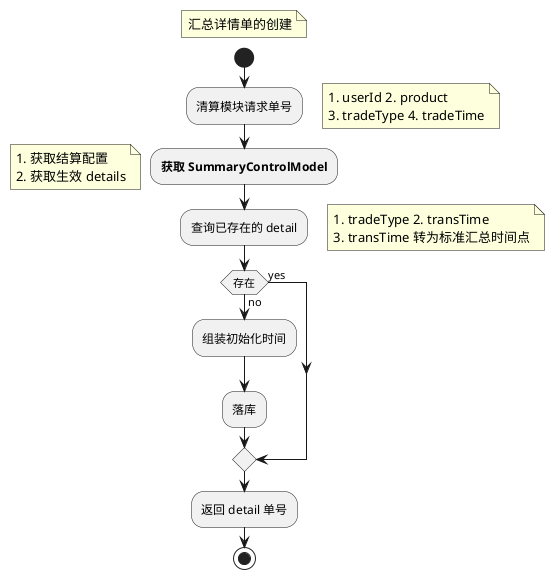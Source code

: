 @startuml

floating note: 汇总详情单的创建

start
:清算模块请求单号;
	floating note right
	1. userId 2. product
	3. tradeType 4. tradeTime
	end note

:**获取 SummaryControlModel**;
	floating note
	1. 获取结算配置
	2. 获取生效 details
	end note

:查询已存在的 detail;
	floating note right
	1. tradeType 2. transTime
	3. transTime 转为标准汇总时间点
	end note

if (存在) then (yes)
else (no)
	:组装初始化时间;
	:落库;
endif
:返回 detail 单号;

stop

@enduml
